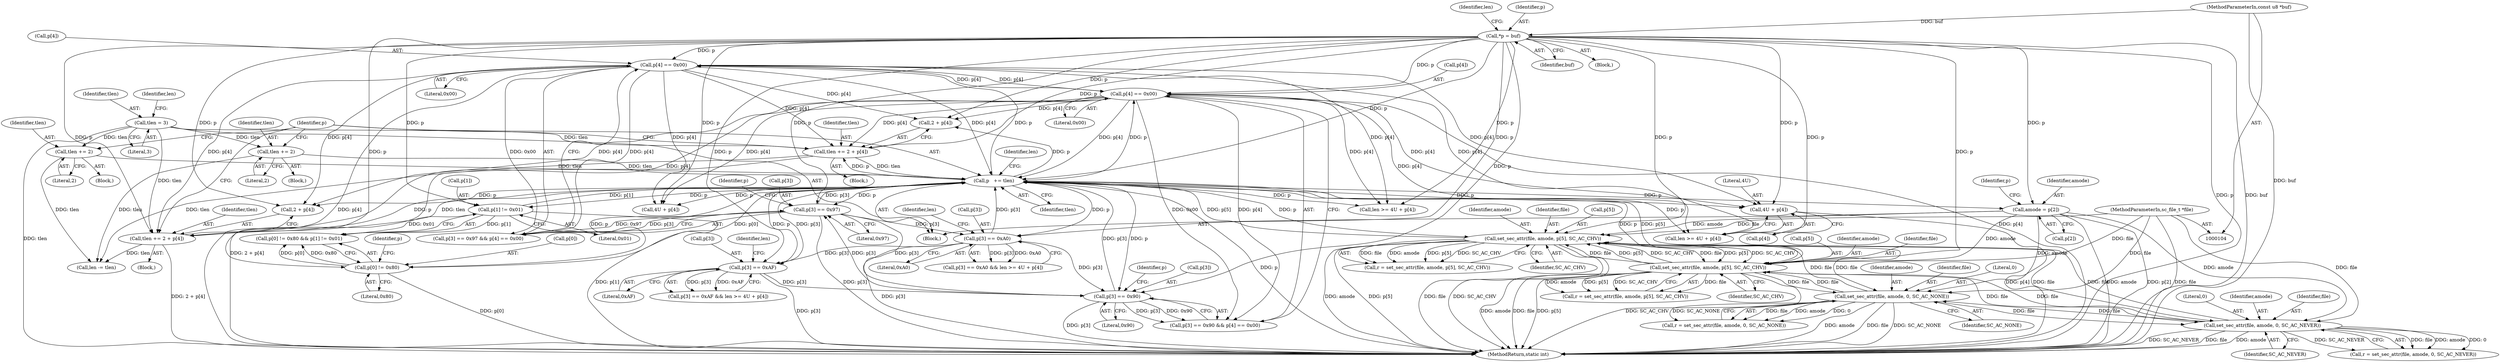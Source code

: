 digraph "1_OpenSC_8fe377e93b4b56060e5bbfb6f3142ceaeca744fa_0@array" {
"1000264" [label="(Call,4U + p[4])"];
"1000111" [label="(Call,*p = buf)"];
"1000107" [label="(MethodParameterIn,const u8 *buf)"];
"1000192" [label="(Call,p[4] == 0x00)"];
"1000161" [label="(Call,p[4] == 0x00)"];
"1000303" [label="(Call,p   += tlen)"];
"1000286" [label="(Call,tlen += 2 + p[4])"];
"1000121" [label="(Call,tlen = 3)"];
"1000212" [label="(Call,tlen += 2)"];
"1000181" [label="(Call,tlen += 2)"];
"1000247" [label="(Call,tlen += 2 + p[4])"];
"1000187" [label="(Call,p[3] == 0x97)"];
"1000156" [label="(Call,p[3] == 0x90)"];
"1000218" [label="(Call,p[3] == 0xA0)"];
"1000257" [label="(Call,p[3] == 0xAF)"];
"1000234" [label="(Call,set_sec_attr(file, amode, p[5], SC_AC_CHV))"];
"1000273" [label="(Call,set_sec_attr(file, amode, p[5], SC_AC_CHV))"];
"1000170" [label="(Call,set_sec_attr(file, amode, 0, SC_AC_NONE))"];
"1000201" [label="(Call,set_sec_attr(file, amode, 0, SC_AC_NEVER))"];
"1000106" [label="(MethodParameterIn,sc_file_t *file)"];
"1000149" [label="(Call,amode = p[2])"];
"1000135" [label="(Call,p[1] != 0x01)"];
"1000130" [label="(Call,p[0] != 0x80)"];
"1000204" [label="(Literal,0)"];
"1000225" [label="(Call,4U + p[4])"];
"1000276" [label="(Call,p[5])"];
"1000172" [label="(Identifier,amode)"];
"1000113" [label="(Identifier,buf)"];
"1000234" [label="(Call,set_sec_attr(file, amode, p[5], SC_AC_CHV))"];
"1000130" [label="(Call,p[0] != 0x80)"];
"1000196" [label="(Literal,0x00)"];
"1000162" [label="(Call,p[4])"];
"1000248" [label="(Identifier,tlen)"];
"1000116" [label="(Identifier,len)"];
"1000122" [label="(Identifier,tlen)"];
"1000194" [label="(Identifier,p)"];
"1000219" [label="(Call,p[3])"];
"1000271" [label="(Call,r = set_sec_attr(file, amode, p[5], SC_AC_CHV))"];
"1000131" [label="(Call,p[0])"];
"1000137" [label="(Identifier,p)"];
"1000263" [label="(Identifier,len)"];
"1000150" [label="(Identifier,amode)"];
"1000212" [label="(Call,tlen += 2)"];
"1000188" [label="(Call,p[3])"];
"1000181" [label="(Call,tlen += 2)"];
"1000311" [label="(MethodReturn,static int)"];
"1000262" [label="(Call,len >= 4U + p[4])"];
"1000256" [label="(Call,p[3] == 0xAF && len >= 4U + p[4])"];
"1000275" [label="(Identifier,amode)"];
"1000224" [label="(Identifier,len)"];
"1000182" [label="(Identifier,tlen)"];
"1000165" [label="(Literal,0x00)"];
"1000240" [label="(Identifier,SC_AC_CHV)"];
"1000222" [label="(Literal,0xA0)"];
"1000247" [label="(Call,tlen += 2 + p[4])"];
"1000279" [label="(Identifier,SC_AC_CHV)"];
"1000121" [label="(Call,tlen = 3)"];
"1000193" [label="(Call,p[4])"];
"1000151" [label="(Call,p[2])"];
"1000107" [label="(MethodParameterIn,const u8 *buf)"];
"1000106" [label="(MethodParameterIn,sc_file_t *file)"];
"1000168" [label="(Call,r = set_sec_attr(file, amode, 0, SC_AC_NONE))"];
"1000161" [label="(Call,p[4] == 0x00)"];
"1000304" [label="(Identifier,p)"];
"1000286" [label="(Call,tlen += 2 + p[4])"];
"1000156" [label="(Call,p[3] == 0x90)"];
"1000111" [label="(Call,*p = buf)"];
"1000269" [label="(Block,)"];
"1000273" [label="(Call,set_sec_attr(file, amode, p[5], SC_AC_CHV))"];
"1000149" [label="(Call,amode = p[2])"];
"1000139" [label="(Literal,0x01)"];
"1000163" [label="(Identifier,p)"];
"1000155" [label="(Call,p[3] == 0x90 && p[4] == 0x00)"];
"1000203" [label="(Identifier,amode)"];
"1000191" [label="(Literal,0x97)"];
"1000192" [label="(Call,p[4] == 0x00)"];
"1000236" [label="(Identifier,amode)"];
"1000230" [label="(Block,)"];
"1000187" [label="(Call,p[3] == 0x97)"];
"1000158" [label="(Identifier,p)"];
"1000305" [label="(Identifier,tlen)"];
"1000232" [label="(Call,r = set_sec_attr(file, amode, p[5], SC_AC_CHV))"];
"1000112" [label="(Identifier,p)"];
"1000218" [label="(Call,p[3] == 0xA0)"];
"1000274" [label="(Identifier,file)"];
"1000171" [label="(Identifier,file)"];
"1000266" [label="(Call,p[4])"];
"1000235" [label="(Identifier,file)"];
"1000129" [label="(Call,p[0] != 0x80 && p[1] != 0x01)"];
"1000135" [label="(Call,p[1] != 0x01)"];
"1000118" [label="(Block,)"];
"1000261" [label="(Literal,0xAF)"];
"1000214" [label="(Literal,2)"];
"1000136" [label="(Call,p[1])"];
"1000307" [label="(Identifier,len)"];
"1000197" [label="(Block,)"];
"1000249" [label="(Call,2 + p[4])"];
"1000264" [label="(Call,4U + p[4])"];
"1000166" [label="(Block,)"];
"1000186" [label="(Call,p[3] == 0x97 && p[4] == 0x00)"];
"1000170" [label="(Call,set_sec_attr(file, amode, 0, SC_AC_NONE))"];
"1000258" [label="(Call,p[3])"];
"1000306" [label="(Call,len -= tlen)"];
"1000160" [label="(Literal,0x90)"];
"1000223" [label="(Call,len >= 4U + p[4])"];
"1000157" [label="(Call,p[3])"];
"1000183" [label="(Literal,2)"];
"1000201" [label="(Call,set_sec_attr(file, amode, 0, SC_AC_NEVER))"];
"1000265" [label="(Literal,4U)"];
"1000303" [label="(Call,p   += tlen)"];
"1000202" [label="(Identifier,file)"];
"1000199" [label="(Call,r = set_sec_attr(file, amode, 0, SC_AC_NEVER))"];
"1000205" [label="(Identifier,SC_AC_NEVER)"];
"1000174" [label="(Identifier,SC_AC_NONE)"];
"1000237" [label="(Call,p[5])"];
"1000127" [label="(Identifier,len)"];
"1000109" [label="(Block,)"];
"1000213" [label="(Identifier,tlen)"];
"1000217" [label="(Call,p[3] == 0xA0 && len >= 4U + p[4])"];
"1000123" [label="(Literal,3)"];
"1000257" [label="(Call,p[3] == 0xAF)"];
"1000287" [label="(Identifier,tlen)"];
"1000173" [label="(Literal,0)"];
"1000288" [label="(Call,2 + p[4])"];
"1000134" [label="(Literal,0x80)"];
"1000264" -> "1000262"  [label="AST: "];
"1000264" -> "1000266"  [label="CFG: "];
"1000265" -> "1000264"  [label="AST: "];
"1000266" -> "1000264"  [label="AST: "];
"1000262" -> "1000264"  [label="CFG: "];
"1000264" -> "1000311"  [label="DDG: p[4]"];
"1000111" -> "1000264"  [label="DDG: p"];
"1000192" -> "1000264"  [label="DDG: p[4]"];
"1000161" -> "1000264"  [label="DDG: p[4]"];
"1000303" -> "1000264"  [label="DDG: p"];
"1000111" -> "1000109"  [label="AST: "];
"1000111" -> "1000113"  [label="CFG: "];
"1000112" -> "1000111"  [label="AST: "];
"1000113" -> "1000111"  [label="AST: "];
"1000116" -> "1000111"  [label="CFG: "];
"1000111" -> "1000311"  [label="DDG: p"];
"1000111" -> "1000311"  [label="DDG: buf"];
"1000107" -> "1000111"  [label="DDG: buf"];
"1000111" -> "1000130"  [label="DDG: p"];
"1000111" -> "1000135"  [label="DDG: p"];
"1000111" -> "1000149"  [label="DDG: p"];
"1000111" -> "1000156"  [label="DDG: p"];
"1000111" -> "1000161"  [label="DDG: p"];
"1000111" -> "1000187"  [label="DDG: p"];
"1000111" -> "1000192"  [label="DDG: p"];
"1000111" -> "1000218"  [label="DDG: p"];
"1000111" -> "1000223"  [label="DDG: p"];
"1000111" -> "1000225"  [label="DDG: p"];
"1000111" -> "1000234"  [label="DDG: p"];
"1000111" -> "1000247"  [label="DDG: p"];
"1000111" -> "1000249"  [label="DDG: p"];
"1000111" -> "1000257"  [label="DDG: p"];
"1000111" -> "1000262"  [label="DDG: p"];
"1000111" -> "1000273"  [label="DDG: p"];
"1000111" -> "1000286"  [label="DDG: p"];
"1000111" -> "1000288"  [label="DDG: p"];
"1000111" -> "1000303"  [label="DDG: p"];
"1000107" -> "1000104"  [label="AST: "];
"1000107" -> "1000311"  [label="DDG: buf"];
"1000192" -> "1000186"  [label="AST: "];
"1000192" -> "1000196"  [label="CFG: "];
"1000193" -> "1000192"  [label="AST: "];
"1000196" -> "1000192"  [label="AST: "];
"1000186" -> "1000192"  [label="CFG: "];
"1000192" -> "1000311"  [label="DDG: p[4]"];
"1000192" -> "1000161"  [label="DDG: p[4]"];
"1000192" -> "1000186"  [label="DDG: p[4]"];
"1000192" -> "1000186"  [label="DDG: 0x00"];
"1000161" -> "1000192"  [label="DDG: p[4]"];
"1000303" -> "1000192"  [label="DDG: p"];
"1000192" -> "1000223"  [label="DDG: p[4]"];
"1000192" -> "1000225"  [label="DDG: p[4]"];
"1000192" -> "1000247"  [label="DDG: p[4]"];
"1000192" -> "1000249"  [label="DDG: p[4]"];
"1000192" -> "1000262"  [label="DDG: p[4]"];
"1000192" -> "1000286"  [label="DDG: p[4]"];
"1000192" -> "1000288"  [label="DDG: p[4]"];
"1000192" -> "1000303"  [label="DDG: p[4]"];
"1000161" -> "1000155"  [label="AST: "];
"1000161" -> "1000165"  [label="CFG: "];
"1000162" -> "1000161"  [label="AST: "];
"1000165" -> "1000161"  [label="AST: "];
"1000155" -> "1000161"  [label="CFG: "];
"1000161" -> "1000311"  [label="DDG: p[4]"];
"1000161" -> "1000155"  [label="DDG: p[4]"];
"1000161" -> "1000155"  [label="DDG: 0x00"];
"1000303" -> "1000161"  [label="DDG: p"];
"1000161" -> "1000223"  [label="DDG: p[4]"];
"1000161" -> "1000225"  [label="DDG: p[4]"];
"1000161" -> "1000247"  [label="DDG: p[4]"];
"1000161" -> "1000249"  [label="DDG: p[4]"];
"1000161" -> "1000262"  [label="DDG: p[4]"];
"1000161" -> "1000286"  [label="DDG: p[4]"];
"1000161" -> "1000288"  [label="DDG: p[4]"];
"1000161" -> "1000303"  [label="DDG: p[4]"];
"1000303" -> "1000118"  [label="AST: "];
"1000303" -> "1000305"  [label="CFG: "];
"1000304" -> "1000303"  [label="AST: "];
"1000305" -> "1000303"  [label="AST: "];
"1000307" -> "1000303"  [label="CFG: "];
"1000303" -> "1000311"  [label="DDG: p"];
"1000303" -> "1000130"  [label="DDG: p"];
"1000303" -> "1000135"  [label="DDG: p"];
"1000303" -> "1000149"  [label="DDG: p"];
"1000303" -> "1000156"  [label="DDG: p"];
"1000303" -> "1000187"  [label="DDG: p"];
"1000303" -> "1000218"  [label="DDG: p"];
"1000303" -> "1000223"  [label="DDG: p"];
"1000303" -> "1000225"  [label="DDG: p"];
"1000303" -> "1000234"  [label="DDG: p"];
"1000303" -> "1000247"  [label="DDG: p"];
"1000303" -> "1000249"  [label="DDG: p"];
"1000303" -> "1000257"  [label="DDG: p"];
"1000303" -> "1000262"  [label="DDG: p"];
"1000303" -> "1000273"  [label="DDG: p"];
"1000303" -> "1000286"  [label="DDG: p"];
"1000303" -> "1000288"  [label="DDG: p"];
"1000286" -> "1000303"  [label="DDG: tlen"];
"1000212" -> "1000303"  [label="DDG: tlen"];
"1000181" -> "1000303"  [label="DDG: tlen"];
"1000247" -> "1000303"  [label="DDG: tlen"];
"1000187" -> "1000303"  [label="DDG: p[3]"];
"1000234" -> "1000303"  [label="DDG: p[5]"];
"1000156" -> "1000303"  [label="DDG: p[3]"];
"1000218" -> "1000303"  [label="DDG: p[3]"];
"1000257" -> "1000303"  [label="DDG: p[3]"];
"1000135" -> "1000303"  [label="DDG: p[1]"];
"1000130" -> "1000303"  [label="DDG: p[0]"];
"1000273" -> "1000303"  [label="DDG: p[5]"];
"1000286" -> "1000269"  [label="AST: "];
"1000286" -> "1000288"  [label="CFG: "];
"1000287" -> "1000286"  [label="AST: "];
"1000288" -> "1000286"  [label="AST: "];
"1000304" -> "1000286"  [label="CFG: "];
"1000286" -> "1000311"  [label="DDG: 2 + p[4]"];
"1000121" -> "1000286"  [label="DDG: tlen"];
"1000286" -> "1000306"  [label="DDG: tlen"];
"1000121" -> "1000118"  [label="AST: "];
"1000121" -> "1000123"  [label="CFG: "];
"1000122" -> "1000121"  [label="AST: "];
"1000123" -> "1000121"  [label="AST: "];
"1000127" -> "1000121"  [label="CFG: "];
"1000121" -> "1000311"  [label="DDG: tlen"];
"1000121" -> "1000181"  [label="DDG: tlen"];
"1000121" -> "1000212"  [label="DDG: tlen"];
"1000121" -> "1000247"  [label="DDG: tlen"];
"1000212" -> "1000197"  [label="AST: "];
"1000212" -> "1000214"  [label="CFG: "];
"1000213" -> "1000212"  [label="AST: "];
"1000214" -> "1000212"  [label="AST: "];
"1000304" -> "1000212"  [label="CFG: "];
"1000212" -> "1000306"  [label="DDG: tlen"];
"1000181" -> "1000166"  [label="AST: "];
"1000181" -> "1000183"  [label="CFG: "];
"1000182" -> "1000181"  [label="AST: "];
"1000183" -> "1000181"  [label="AST: "];
"1000304" -> "1000181"  [label="CFG: "];
"1000181" -> "1000306"  [label="DDG: tlen"];
"1000247" -> "1000230"  [label="AST: "];
"1000247" -> "1000249"  [label="CFG: "];
"1000248" -> "1000247"  [label="AST: "];
"1000249" -> "1000247"  [label="AST: "];
"1000304" -> "1000247"  [label="CFG: "];
"1000247" -> "1000311"  [label="DDG: 2 + p[4]"];
"1000247" -> "1000306"  [label="DDG: tlen"];
"1000187" -> "1000186"  [label="AST: "];
"1000187" -> "1000191"  [label="CFG: "];
"1000188" -> "1000187"  [label="AST: "];
"1000191" -> "1000187"  [label="AST: "];
"1000194" -> "1000187"  [label="CFG: "];
"1000186" -> "1000187"  [label="CFG: "];
"1000187" -> "1000311"  [label="DDG: p[3]"];
"1000187" -> "1000156"  [label="DDG: p[3]"];
"1000187" -> "1000186"  [label="DDG: p[3]"];
"1000187" -> "1000186"  [label="DDG: 0x97"];
"1000156" -> "1000187"  [label="DDG: p[3]"];
"1000187" -> "1000218"  [label="DDG: p[3]"];
"1000156" -> "1000155"  [label="AST: "];
"1000156" -> "1000160"  [label="CFG: "];
"1000157" -> "1000156"  [label="AST: "];
"1000160" -> "1000156"  [label="AST: "];
"1000163" -> "1000156"  [label="CFG: "];
"1000155" -> "1000156"  [label="CFG: "];
"1000156" -> "1000311"  [label="DDG: p[3]"];
"1000156" -> "1000155"  [label="DDG: p[3]"];
"1000156" -> "1000155"  [label="DDG: 0x90"];
"1000218" -> "1000156"  [label="DDG: p[3]"];
"1000257" -> "1000156"  [label="DDG: p[3]"];
"1000218" -> "1000217"  [label="AST: "];
"1000218" -> "1000222"  [label="CFG: "];
"1000219" -> "1000218"  [label="AST: "];
"1000222" -> "1000218"  [label="AST: "];
"1000224" -> "1000218"  [label="CFG: "];
"1000217" -> "1000218"  [label="CFG: "];
"1000218" -> "1000311"  [label="DDG: p[3]"];
"1000218" -> "1000217"  [label="DDG: p[3]"];
"1000218" -> "1000217"  [label="DDG: 0xA0"];
"1000218" -> "1000257"  [label="DDG: p[3]"];
"1000257" -> "1000256"  [label="AST: "];
"1000257" -> "1000261"  [label="CFG: "];
"1000258" -> "1000257"  [label="AST: "];
"1000261" -> "1000257"  [label="AST: "];
"1000263" -> "1000257"  [label="CFG: "];
"1000256" -> "1000257"  [label="CFG: "];
"1000257" -> "1000311"  [label="DDG: p[3]"];
"1000257" -> "1000256"  [label="DDG: p[3]"];
"1000257" -> "1000256"  [label="DDG: 0xAF"];
"1000234" -> "1000232"  [label="AST: "];
"1000234" -> "1000240"  [label="CFG: "];
"1000235" -> "1000234"  [label="AST: "];
"1000236" -> "1000234"  [label="AST: "];
"1000237" -> "1000234"  [label="AST: "];
"1000240" -> "1000234"  [label="AST: "];
"1000232" -> "1000234"  [label="CFG: "];
"1000234" -> "1000311"  [label="DDG: p[5]"];
"1000234" -> "1000311"  [label="DDG: amode"];
"1000234" -> "1000311"  [label="DDG: file"];
"1000234" -> "1000311"  [label="DDG: SC_AC_CHV"];
"1000234" -> "1000170"  [label="DDG: file"];
"1000234" -> "1000201"  [label="DDG: file"];
"1000234" -> "1000232"  [label="DDG: file"];
"1000234" -> "1000232"  [label="DDG: amode"];
"1000234" -> "1000232"  [label="DDG: p[5]"];
"1000234" -> "1000232"  [label="DDG: SC_AC_CHV"];
"1000273" -> "1000234"  [label="DDG: file"];
"1000273" -> "1000234"  [label="DDG: p[5]"];
"1000273" -> "1000234"  [label="DDG: SC_AC_CHV"];
"1000170" -> "1000234"  [label="DDG: file"];
"1000201" -> "1000234"  [label="DDG: file"];
"1000106" -> "1000234"  [label="DDG: file"];
"1000149" -> "1000234"  [label="DDG: amode"];
"1000234" -> "1000273"  [label="DDG: file"];
"1000234" -> "1000273"  [label="DDG: p[5]"];
"1000234" -> "1000273"  [label="DDG: SC_AC_CHV"];
"1000273" -> "1000271"  [label="AST: "];
"1000273" -> "1000279"  [label="CFG: "];
"1000274" -> "1000273"  [label="AST: "];
"1000275" -> "1000273"  [label="AST: "];
"1000276" -> "1000273"  [label="AST: "];
"1000279" -> "1000273"  [label="AST: "];
"1000271" -> "1000273"  [label="CFG: "];
"1000273" -> "1000311"  [label="DDG: amode"];
"1000273" -> "1000311"  [label="DDG: file"];
"1000273" -> "1000311"  [label="DDG: p[5]"];
"1000273" -> "1000311"  [label="DDG: SC_AC_CHV"];
"1000273" -> "1000170"  [label="DDG: file"];
"1000273" -> "1000201"  [label="DDG: file"];
"1000273" -> "1000271"  [label="DDG: file"];
"1000273" -> "1000271"  [label="DDG: amode"];
"1000273" -> "1000271"  [label="DDG: p[5]"];
"1000273" -> "1000271"  [label="DDG: SC_AC_CHV"];
"1000170" -> "1000273"  [label="DDG: file"];
"1000201" -> "1000273"  [label="DDG: file"];
"1000106" -> "1000273"  [label="DDG: file"];
"1000149" -> "1000273"  [label="DDG: amode"];
"1000170" -> "1000168"  [label="AST: "];
"1000170" -> "1000174"  [label="CFG: "];
"1000171" -> "1000170"  [label="AST: "];
"1000172" -> "1000170"  [label="AST: "];
"1000173" -> "1000170"  [label="AST: "];
"1000174" -> "1000170"  [label="AST: "];
"1000168" -> "1000170"  [label="CFG: "];
"1000170" -> "1000311"  [label="DDG: amode"];
"1000170" -> "1000311"  [label="DDG: file"];
"1000170" -> "1000311"  [label="DDG: SC_AC_NONE"];
"1000170" -> "1000168"  [label="DDG: file"];
"1000170" -> "1000168"  [label="DDG: amode"];
"1000170" -> "1000168"  [label="DDG: 0"];
"1000170" -> "1000168"  [label="DDG: SC_AC_NONE"];
"1000201" -> "1000170"  [label="DDG: file"];
"1000106" -> "1000170"  [label="DDG: file"];
"1000149" -> "1000170"  [label="DDG: amode"];
"1000170" -> "1000201"  [label="DDG: file"];
"1000201" -> "1000199"  [label="AST: "];
"1000201" -> "1000205"  [label="CFG: "];
"1000202" -> "1000201"  [label="AST: "];
"1000203" -> "1000201"  [label="AST: "];
"1000204" -> "1000201"  [label="AST: "];
"1000205" -> "1000201"  [label="AST: "];
"1000199" -> "1000201"  [label="CFG: "];
"1000201" -> "1000311"  [label="DDG: amode"];
"1000201" -> "1000311"  [label="DDG: SC_AC_NEVER"];
"1000201" -> "1000311"  [label="DDG: file"];
"1000201" -> "1000199"  [label="DDG: file"];
"1000201" -> "1000199"  [label="DDG: amode"];
"1000201" -> "1000199"  [label="DDG: 0"];
"1000201" -> "1000199"  [label="DDG: SC_AC_NEVER"];
"1000106" -> "1000201"  [label="DDG: file"];
"1000149" -> "1000201"  [label="DDG: amode"];
"1000106" -> "1000104"  [label="AST: "];
"1000106" -> "1000311"  [label="DDG: file"];
"1000149" -> "1000118"  [label="AST: "];
"1000149" -> "1000151"  [label="CFG: "];
"1000150" -> "1000149"  [label="AST: "];
"1000151" -> "1000149"  [label="AST: "];
"1000158" -> "1000149"  [label="CFG: "];
"1000149" -> "1000311"  [label="DDG: p[2]"];
"1000149" -> "1000311"  [label="DDG: amode"];
"1000135" -> "1000129"  [label="AST: "];
"1000135" -> "1000139"  [label="CFG: "];
"1000136" -> "1000135"  [label="AST: "];
"1000139" -> "1000135"  [label="AST: "];
"1000129" -> "1000135"  [label="CFG: "];
"1000135" -> "1000311"  [label="DDG: p[1]"];
"1000135" -> "1000129"  [label="DDG: p[1]"];
"1000135" -> "1000129"  [label="DDG: 0x01"];
"1000130" -> "1000129"  [label="AST: "];
"1000130" -> "1000134"  [label="CFG: "];
"1000131" -> "1000130"  [label="AST: "];
"1000134" -> "1000130"  [label="AST: "];
"1000137" -> "1000130"  [label="CFG: "];
"1000129" -> "1000130"  [label="CFG: "];
"1000130" -> "1000311"  [label="DDG: p[0]"];
"1000130" -> "1000129"  [label="DDG: p[0]"];
"1000130" -> "1000129"  [label="DDG: 0x80"];
}
